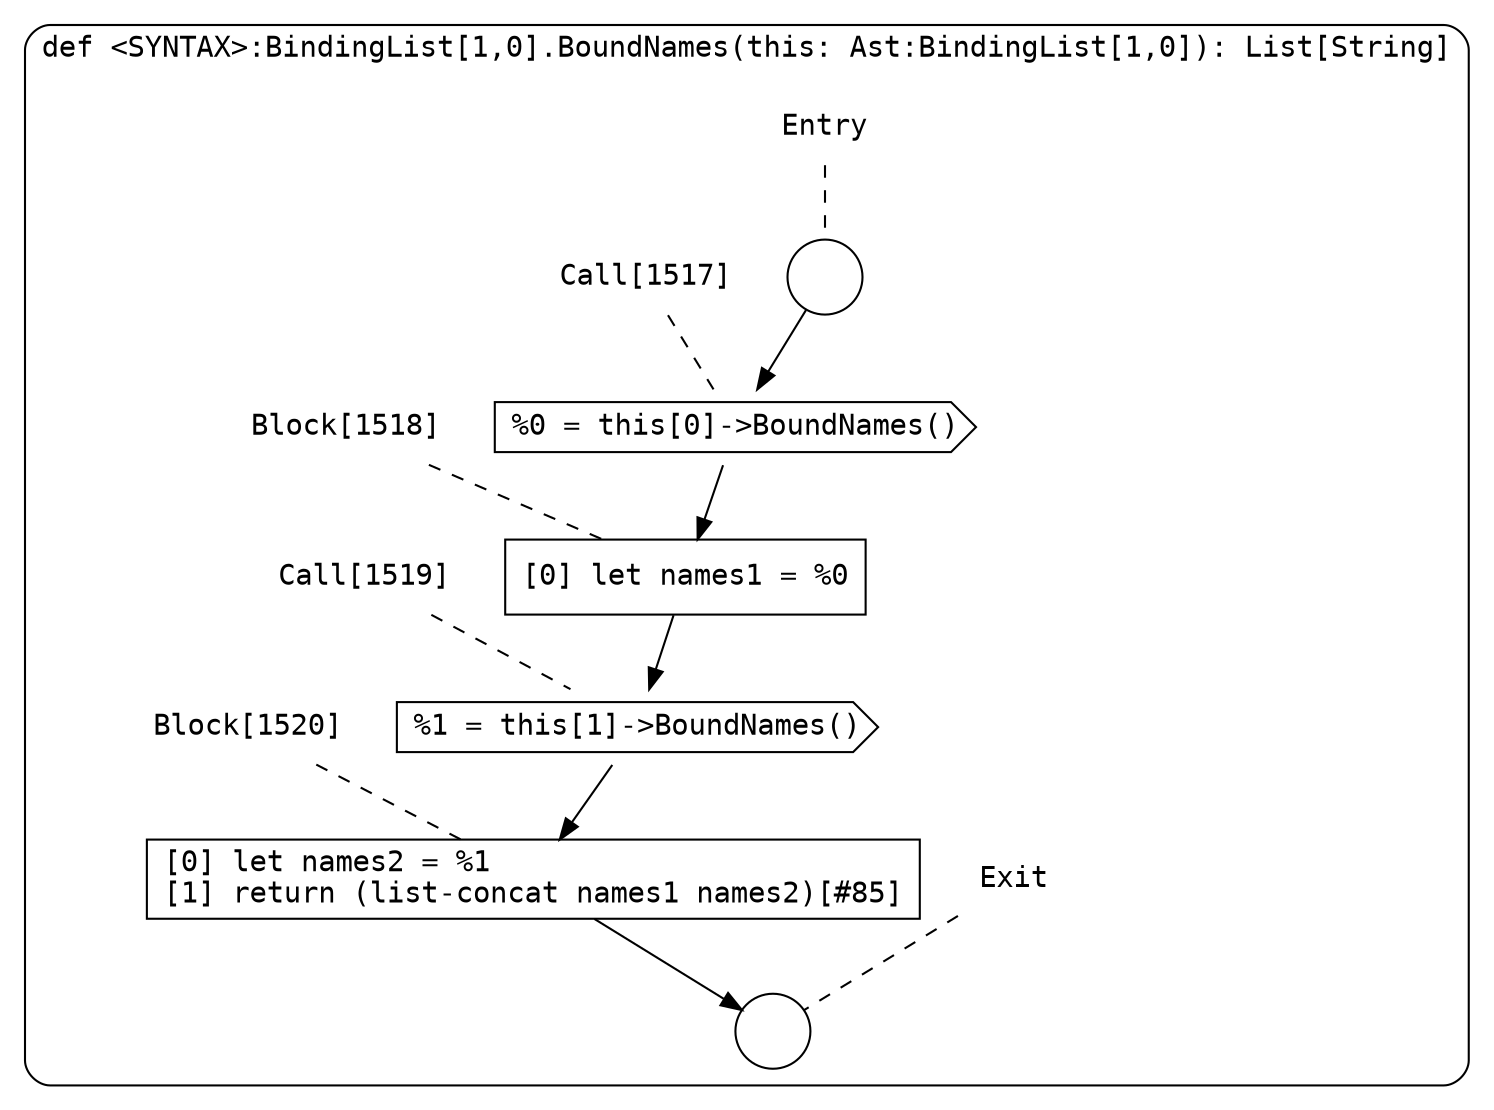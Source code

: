 digraph {
  graph [fontname = "Consolas"]
  node [fontname = "Consolas"]
  edge [fontname = "Consolas"]
  subgraph cluster177 {
    label = "def <SYNTAX>:BindingList[1,0].BoundNames(this: Ast:BindingList[1,0]): List[String]"
    style = rounded
    cluster177_entry_name [shape=none, label=<<font color="black">Entry</font>>]
    cluster177_entry_name -> cluster177_entry [arrowhead=none, color="black", style=dashed]
    cluster177_entry [shape=circle label=" " color="black" fillcolor="white" style=filled]
    cluster177_entry -> node1517 [color="black"]
    cluster177_exit_name [shape=none, label=<<font color="black">Exit</font>>]
    cluster177_exit_name -> cluster177_exit [arrowhead=none, color="black", style=dashed]
    cluster177_exit [shape=circle label=" " color="black" fillcolor="white" style=filled]
    node1517_name [shape=none, label=<<font color="black">Call[1517]</font>>]
    node1517_name -> node1517 [arrowhead=none, color="black", style=dashed]
    node1517 [shape=cds, label=<<font color="black">%0 = this[0]-&gt;BoundNames()</font>> color="black" fillcolor="white", style=filled]
    node1517 -> node1518 [color="black"]
    node1518_name [shape=none, label=<<font color="black">Block[1518]</font>>]
    node1518_name -> node1518 [arrowhead=none, color="black", style=dashed]
    node1518 [shape=box, label=<<font color="black">[0] let names1 = %0<BR ALIGN="LEFT"/></font>> color="black" fillcolor="white", style=filled]
    node1518 -> node1519 [color="black"]
    node1519_name [shape=none, label=<<font color="black">Call[1519]</font>>]
    node1519_name -> node1519 [arrowhead=none, color="black", style=dashed]
    node1519 [shape=cds, label=<<font color="black">%1 = this[1]-&gt;BoundNames()</font>> color="black" fillcolor="white", style=filled]
    node1519 -> node1520 [color="black"]
    node1520_name [shape=none, label=<<font color="black">Block[1520]</font>>]
    node1520_name -> node1520 [arrowhead=none, color="black", style=dashed]
    node1520 [shape=box, label=<<font color="black">[0] let names2 = %1<BR ALIGN="LEFT"/>[1] return (list-concat names1 names2)[#85]<BR ALIGN="LEFT"/></font>> color="black" fillcolor="white", style=filled]
    node1520 -> cluster177_exit [color="black"]
  }
}